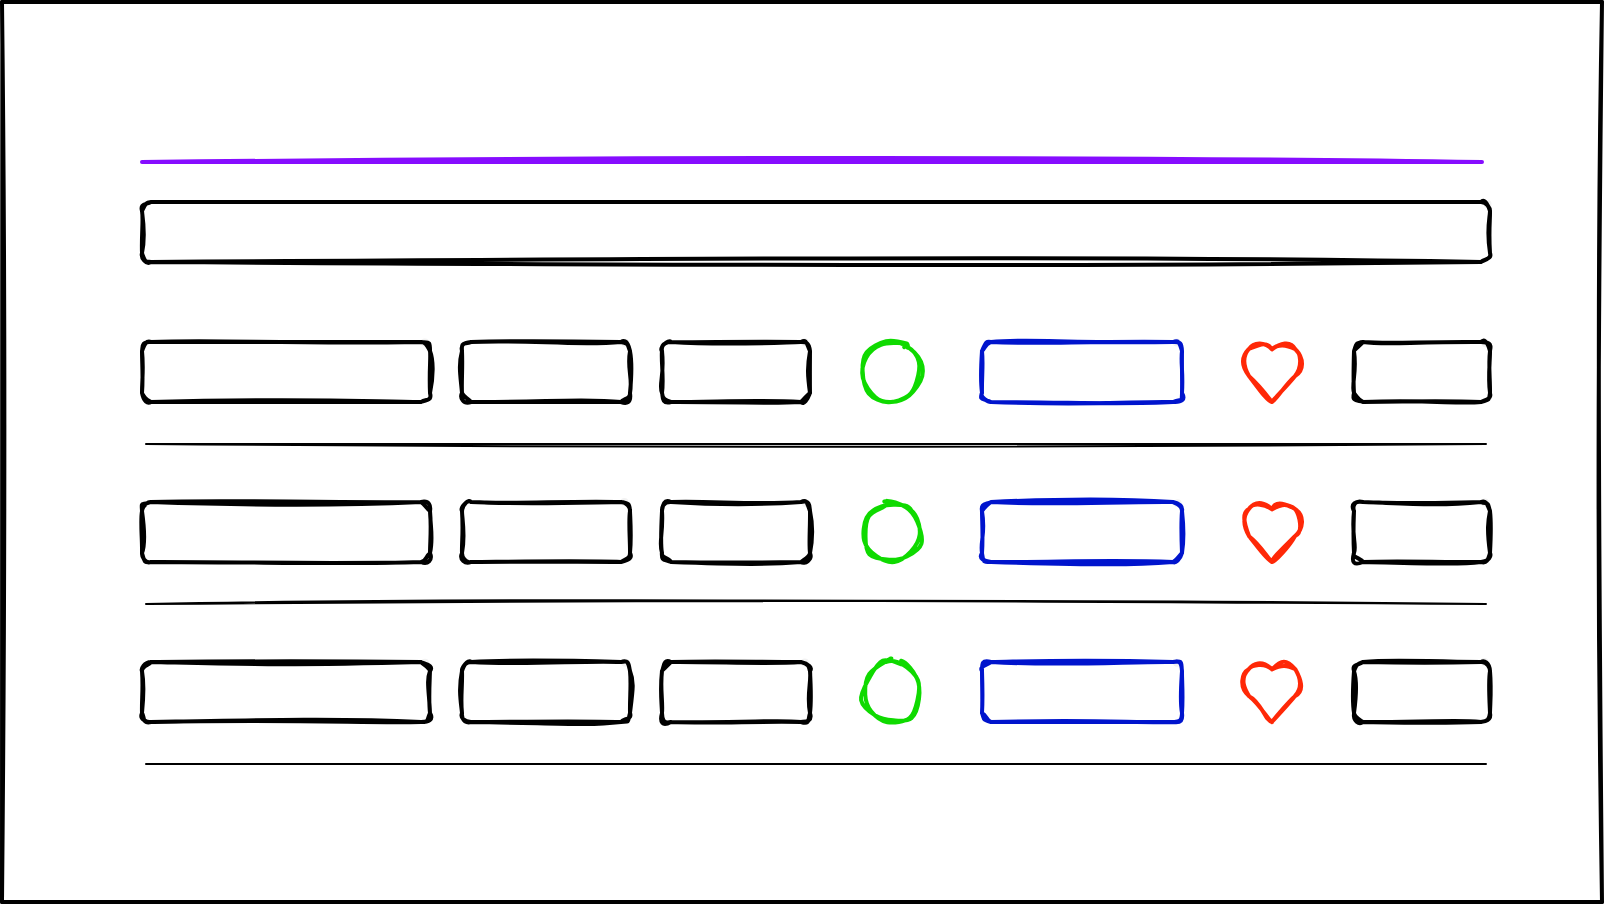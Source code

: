 <mxfile version="14.4.2" type="github">
  <diagram id="MCrErEPo9ilewAODCz-R" name="Page-1">
    <mxGraphModel dx="1849" dy="1638" grid="1" gridSize="10" guides="1" tooltips="1" connect="1" arrows="1" fold="1" page="1" pageScale="1" pageWidth="827" pageHeight="1169" math="0" shadow="0">
      <root>
        <mxCell id="0" />
        <mxCell id="1" parent="0" />
        <mxCell id="4mogOLO7gWN9tjYVBM8P-2" value="" style="endArrow=none;html=1;sketch=1;strokeWidth=2" parent="1" edge="1">
          <mxGeometry width="50" height="50" relative="1" as="geometry">
            <mxPoint as="sourcePoint" />
            <mxPoint x="800" as="targetPoint" />
          </mxGeometry>
        </mxCell>
        <mxCell id="4mogOLO7gWN9tjYVBM8P-3" value="" style="endArrow=none;html=1;sketch=1;strokeWidth=2" parent="1" edge="1">
          <mxGeometry width="50" height="50" relative="1" as="geometry">
            <mxPoint as="sourcePoint" />
            <mxPoint y="450" as="targetPoint" />
          </mxGeometry>
        </mxCell>
        <mxCell id="4mogOLO7gWN9tjYVBM8P-4" value="" style="endArrow=none;html=1;sketch=1;strokeWidth=2" parent="1" edge="1">
          <mxGeometry width="50" height="50" relative="1" as="geometry">
            <mxPoint y="450" as="sourcePoint" />
            <mxPoint x="800" y="450" as="targetPoint" />
          </mxGeometry>
        </mxCell>
        <mxCell id="4mogOLO7gWN9tjYVBM8P-5" value="" style="endArrow=none;html=1;sketch=1;strokeWidth=2" parent="1" edge="1">
          <mxGeometry width="50" height="50" relative="1" as="geometry">
            <mxPoint x="800" as="sourcePoint" />
            <mxPoint x="800" y="450" as="targetPoint" />
          </mxGeometry>
        </mxCell>
        <mxCell id="z-4D-xyZi6Ggd6ufVYCo-5" value="" style="rounded=1;whiteSpace=wrap;html=1;strokeWidth=2;fillWeight=4;hachureGap=0;hachureAngle=45;fillColor=#F2F2F2;sketch=1;rotation=-180;" parent="1" vertex="1">
          <mxGeometry x="230" y="170" width="84" height="30" as="geometry" />
        </mxCell>
        <mxCell id="GuQGx1tjLfm4qj2VWrpc-8" value="" style="endArrow=none;html=1;sketch=1;strokeWidth=2;strokeColor=#860DFF;" parent="1" edge="1">
          <mxGeometry width="50" height="50" relative="1" as="geometry">
            <mxPoint x="70" y="80" as="sourcePoint" />
            <mxPoint x="740" y="80" as="targetPoint" />
          </mxGeometry>
        </mxCell>
        <mxCell id="GuQGx1tjLfm4qj2VWrpc-13" value="" style="rounded=1;whiteSpace=wrap;html=1;fillWeight=4;hachureGap=0;hachureAngle=45;fillColor=#F2F2F2;sketch=1;rotation=-180;strokeWidth=2" parent="1" vertex="1">
          <mxGeometry x="70" y="100" width="674" height="30" as="geometry" />
        </mxCell>
        <mxCell id="GuQGx1tjLfm4qj2VWrpc-14" value="" style="rounded=1;whiteSpace=wrap;html=1;strokeWidth=2;fillWeight=4;hachureGap=0;hachureAngle=45;fillColor=#F2F2F2;sketch=1;rotation=-180;" parent="1" vertex="1">
          <mxGeometry x="330" y="170" width="74" height="30" as="geometry" />
        </mxCell>
        <mxCell id="GuQGx1tjLfm4qj2VWrpc-16" value="" style="rounded=1;whiteSpace=wrap;html=1;strokeWidth=2;fillWeight=4;hachureGap=0;hachureAngle=45;fillColor=#F2F2F2;sketch=1;rotation=-180;strokeColor=#0014CD" parent="1" vertex="1">
          <mxGeometry x="490" y="170" width="100" height="30" as="geometry" />
        </mxCell>
        <mxCell id="GuQGx1tjLfm4qj2VWrpc-18" value="" style="rounded=1;whiteSpace=wrap;html=1;strokeWidth=2;fillWeight=4;hachureGap=0;hachureAngle=45;fillColor=#F2F2F2;sketch=1;rotation=-180;" parent="1" vertex="1">
          <mxGeometry x="70" y="170" width="144" height="30" as="geometry" />
        </mxCell>
        <mxCell id="GuQGx1tjLfm4qj2VWrpc-20" value="" style="rounded=1;whiteSpace=wrap;html=1;strokeWidth=2;fillWeight=4;hachureGap=0;hachureAngle=45;fillColor=#F2F2F2;sketch=1;rotation=-180;" parent="1" vertex="1">
          <mxGeometry x="676" y="170" width="68" height="30" as="geometry" />
        </mxCell>
        <mxCell id="GuQGx1tjLfm4qj2VWrpc-22" value="" style="verticalLabelPosition=bottom;verticalAlign=top;html=1;shape=mxgraph.flowchart.on-page_reference;sketch=1;strokeWidth=2;strokeColor=#0FDA00" parent="1" vertex="1">
          <mxGeometry x="430" y="170" width="30" height="30" as="geometry" />
        </mxCell>
        <mxCell id="GuQGx1tjLfm4qj2VWrpc-23" value="" style="verticalLabelPosition=bottom;verticalAlign=top;html=1;shape=mxgraph.basic.heart;sketch=1;strokeWidth=2;strokeColor=#FF2807" parent="1" vertex="1">
          <mxGeometry x="620" y="170" width="30" height="30" as="geometry" />
        </mxCell>
        <mxCell id="GuQGx1tjLfm4qj2VWrpc-26" value="" style="endArrow=none;html=1;sketch=1;strokeWidth=1;" parent="1" edge="1">
          <mxGeometry width="50" height="50" relative="1" as="geometry">
            <mxPoint x="72" y="221" as="sourcePoint" />
            <mxPoint x="742" y="221" as="targetPoint" />
          </mxGeometry>
        </mxCell>
        <mxCell id="GuQGx1tjLfm4qj2VWrpc-27" value="" style="rounded=1;whiteSpace=wrap;html=1;strokeWidth=2;fillWeight=4;hachureGap=0;hachureAngle=45;fillColor=#F2F2F2;sketch=1;rotation=-180;" parent="1" vertex="1">
          <mxGeometry x="230" y="250" width="84" height="30" as="geometry" />
        </mxCell>
        <mxCell id="GuQGx1tjLfm4qj2VWrpc-28" value="" style="rounded=1;whiteSpace=wrap;html=1;strokeWidth=2;fillWeight=4;hachureGap=0;hachureAngle=45;fillColor=#F2F2F2;sketch=1;rotation=-180;" parent="1" vertex="1">
          <mxGeometry x="330" y="250" width="74" height="30" as="geometry" />
        </mxCell>
        <mxCell id="GuQGx1tjLfm4qj2VWrpc-29" value="" style="rounded=1;whiteSpace=wrap;html=1;strokeWidth=2;fillWeight=4;hachureGap=0;hachureAngle=45;fillColor=#F2F2F2;sketch=1;rotation=-180;strokeColor=#0014CD" parent="1" vertex="1">
          <mxGeometry x="490" y="250" width="100" height="30" as="geometry" />
        </mxCell>
        <mxCell id="GuQGx1tjLfm4qj2VWrpc-30" value="" style="rounded=1;whiteSpace=wrap;html=1;strokeWidth=2;fillWeight=4;hachureGap=0;hachureAngle=45;fillColor=#F2F2F2;sketch=1;rotation=-180;" parent="1" vertex="1">
          <mxGeometry x="70" y="250" width="144" height="30" as="geometry" />
        </mxCell>
        <mxCell id="GuQGx1tjLfm4qj2VWrpc-31" value="" style="rounded=1;whiteSpace=wrap;html=1;strokeWidth=2;fillWeight=4;hachureGap=0;hachureAngle=45;fillColor=#F2F2F2;sketch=1;rotation=-180;" parent="1" vertex="1">
          <mxGeometry x="676" y="250" width="68" height="30" as="geometry" />
        </mxCell>
        <mxCell id="GuQGx1tjLfm4qj2VWrpc-32" value="" style="verticalLabelPosition=bottom;verticalAlign=top;html=1;shape=mxgraph.flowchart.on-page_reference;sketch=1;strokeWidth=2;strokeColor=#0FDA00" parent="1" vertex="1">
          <mxGeometry x="430" y="250" width="30" height="30" as="geometry" />
        </mxCell>
        <mxCell id="GuQGx1tjLfm4qj2VWrpc-33" value="" style="verticalLabelPosition=bottom;verticalAlign=top;html=1;shape=mxgraph.basic.heart;sketch=1;strokeWidth=2;strokeColor=#FF2807" parent="1" vertex="1">
          <mxGeometry x="620" y="250" width="30" height="30" as="geometry" />
        </mxCell>
        <mxCell id="GuQGx1tjLfm4qj2VWrpc-34" value="" style="endArrow=none;html=1;sketch=1;strokeWidth=1;" parent="1" edge="1">
          <mxGeometry width="50" height="50" relative="1" as="geometry">
            <mxPoint x="72" y="301" as="sourcePoint" />
            <mxPoint x="742" y="301" as="targetPoint" />
          </mxGeometry>
        </mxCell>
        <mxCell id="GuQGx1tjLfm4qj2VWrpc-35" value="" style="rounded=1;whiteSpace=wrap;html=1;strokeWidth=2;fillWeight=4;hachureGap=0;hachureAngle=45;fillColor=#F2F2F2;sketch=1;rotation=-180;" parent="1" vertex="1">
          <mxGeometry x="230" y="330" width="84" height="30" as="geometry" />
        </mxCell>
        <mxCell id="GuQGx1tjLfm4qj2VWrpc-36" value="" style="rounded=1;whiteSpace=wrap;html=1;strokeWidth=2;fillWeight=4;hachureGap=0;hachureAngle=45;fillColor=#F2F2F2;sketch=1;rotation=-180;" parent="1" vertex="1">
          <mxGeometry x="330" y="330" width="74" height="30" as="geometry" />
        </mxCell>
        <mxCell id="GuQGx1tjLfm4qj2VWrpc-37" value="" style="rounded=1;whiteSpace=wrap;html=1;strokeWidth=2;fillWeight=4;hachureGap=0;hachureAngle=45;fillColor=#F2F2F2;sketch=1;rotation=-180;strokeColor=#0014CD" parent="1" vertex="1">
          <mxGeometry x="490" y="330" width="100" height="30" as="geometry" />
        </mxCell>
        <mxCell id="GuQGx1tjLfm4qj2VWrpc-38" value="" style="rounded=1;whiteSpace=wrap;html=1;strokeWidth=2;fillWeight=4;hachureGap=0;hachureAngle=45;fillColor=#F2F2F2;sketch=1;rotation=-180;" parent="1" vertex="1">
          <mxGeometry x="70" y="330" width="144" height="30" as="geometry" />
        </mxCell>
        <mxCell id="GuQGx1tjLfm4qj2VWrpc-39" value="" style="rounded=1;whiteSpace=wrap;html=1;strokeWidth=2;fillWeight=4;hachureGap=0;hachureAngle=45;fillColor=#F2F2F2;sketch=1;rotation=-180;" parent="1" vertex="1">
          <mxGeometry x="676" y="330" width="68" height="30" as="geometry" />
        </mxCell>
        <mxCell id="GuQGx1tjLfm4qj2VWrpc-40" value="" style="verticalLabelPosition=bottom;verticalAlign=top;html=1;shape=mxgraph.flowchart.on-page_reference;sketch=1;strokeWidth=2;strokeColor=#0FDA00" parent="1" vertex="1">
          <mxGeometry x="430" y="330" width="30" height="30" as="geometry" />
        </mxCell>
        <mxCell id="GuQGx1tjLfm4qj2VWrpc-41" value="" style="verticalLabelPosition=bottom;verticalAlign=top;html=1;shape=mxgraph.basic.heart;sketch=1;strokeWidth=2;strokeColor=#FF2807" parent="1" vertex="1">
          <mxGeometry x="620" y="330" width="30" height="30" as="geometry" />
        </mxCell>
        <mxCell id="GuQGx1tjLfm4qj2VWrpc-42" value="" style="endArrow=none;html=1;sketch=1;strokeWidth=1;" parent="1" edge="1">
          <mxGeometry width="50" height="50" relative="1" as="geometry">
            <mxPoint x="72" y="381" as="sourcePoint" />
            <mxPoint x="742" y="381" as="targetPoint" />
          </mxGeometry>
        </mxCell>
      </root>
    </mxGraphModel>
  </diagram>
</mxfile>
